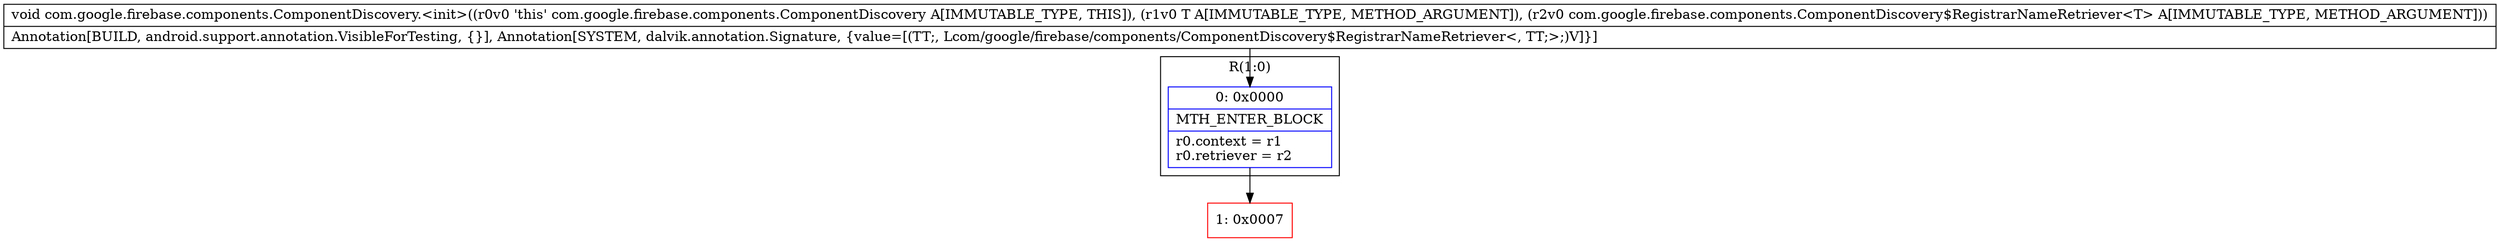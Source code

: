 digraph "CFG forcom.google.firebase.components.ComponentDiscovery.\<init\>(Ljava\/lang\/Object;Lcom\/google\/firebase\/components\/ComponentDiscovery$RegistrarNameRetriever;)V" {
subgraph cluster_Region_738622106 {
label = "R(1:0)";
node [shape=record,color=blue];
Node_0 [shape=record,label="{0\:\ 0x0000|MTH_ENTER_BLOCK\l|r0.context = r1\lr0.retriever = r2\l}"];
}
Node_1 [shape=record,color=red,label="{1\:\ 0x0007}"];
MethodNode[shape=record,label="{void com.google.firebase.components.ComponentDiscovery.\<init\>((r0v0 'this' com.google.firebase.components.ComponentDiscovery A[IMMUTABLE_TYPE, THIS]), (r1v0 T A[IMMUTABLE_TYPE, METHOD_ARGUMENT]), (r2v0 com.google.firebase.components.ComponentDiscovery$RegistrarNameRetriever\<T\> A[IMMUTABLE_TYPE, METHOD_ARGUMENT]))  | Annotation[BUILD, android.support.annotation.VisibleForTesting, \{\}], Annotation[SYSTEM, dalvik.annotation.Signature, \{value=[(TT;, Lcom\/google\/firebase\/components\/ComponentDiscovery$RegistrarNameRetriever\<, TT;\>;)V]\}]\l}"];
MethodNode -> Node_0;
Node_0 -> Node_1;
}

